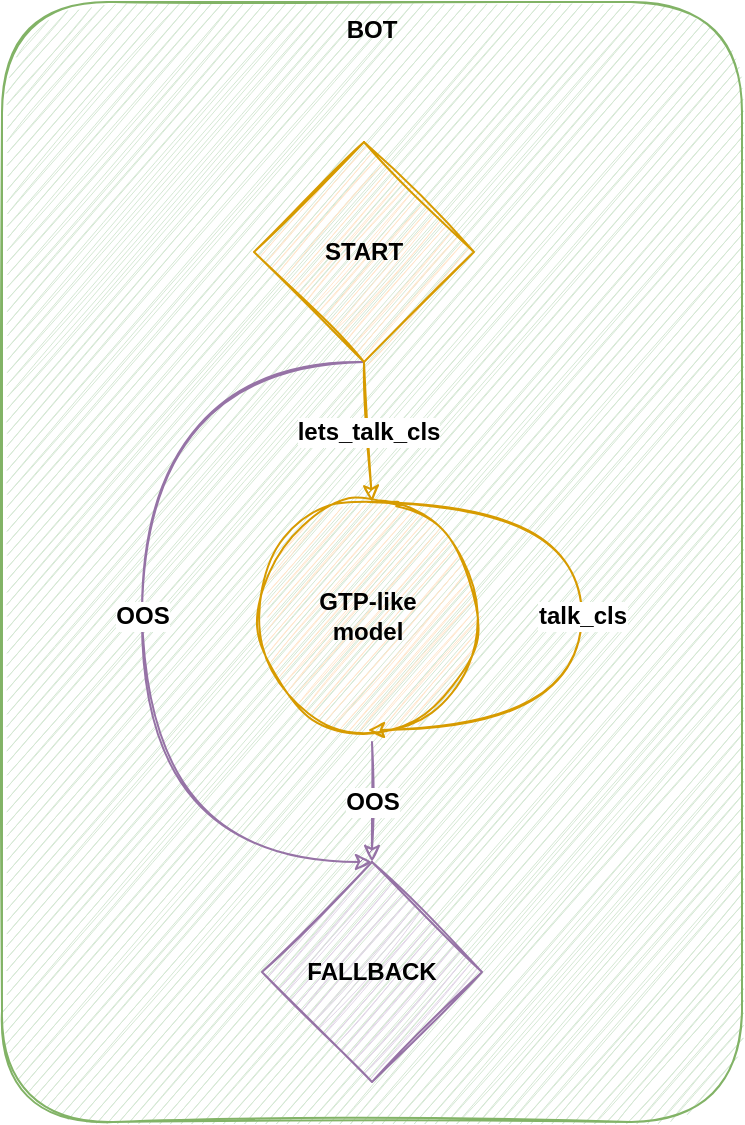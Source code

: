 <mxfile scale="20" border="0"><diagram id="rbImLL0oNeTYmnzgyJK0" name="Page-1"><mxGraphModel dx="563" dy="1654" grid="1" gridSize="10" guides="1" tooltips="1" connect="1" arrows="1" fold="1" page="1" pageScale="1" pageWidth="413" pageHeight="583" math="0" shadow="0"><root><mxCell id="0"/><mxCell id="1" parent="0"/><mxCell id="95" value="&lt;b&gt;BOT&lt;/b&gt;" style="rounded=1;whiteSpace=wrap;html=1;sketch=1;fontStyle=0;fillColor=#d5e8d4;strokeColor=#82b366;verticalAlign=top;" parent="1" vertex="1"><mxGeometry x="850" y="-960" width="370" height="560" as="geometry"/></mxCell><mxCell id="114" value="&lt;b style=&quot;font-family: &amp;#34;helvetica&amp;#34; ; font-size: 12px&quot;&gt;OOS&lt;/b&gt;" style="edgeStyle=orthogonalEdgeStyle;html=1;entryX=0.5;entryY=0;entryDx=0;entryDy=0;fillColor=#e1d5e7;strokeColor=#9673a6;sketch=1;curved=1;exitX=0.5;exitY=1;exitDx=0;exitDy=0;" parent="1" source="103" target="107" edge="1"><mxGeometry relative="1" as="geometry"><mxPoint x="860" y="-700" as="sourcePoint"/><Array as="points"><mxPoint x="920" y="-780"/><mxPoint x="920" y="-530"/></Array></mxGeometry></mxCell><mxCell id="99" value="&lt;b&gt;GTP-like&lt;br&gt;model&lt;br&gt;&lt;/b&gt;" style="ellipse;whiteSpace=wrap;html=1;aspect=fixed;fillColor=#ffe6cc;strokeColor=#d79b00;sketch=1;" parent="1" vertex="1"><mxGeometry x="976" y="-710" width="114" height="114" as="geometry"/></mxCell><mxCell id="112" value="&lt;b style=&quot;font-family: &amp;#34;helvetica&amp;#34; ; font-size: 12px&quot;&gt;lets_talk_cls&lt;/b&gt;" style="edgeStyle=none;html=1;exitX=0.5;exitY=1;exitDx=0;exitDy=0;fillColor=#ffe6cc;strokeColor=#d79b00;sketch=1;" parent="1" source="103" edge="1"><mxGeometry relative="1" as="geometry"><mxPoint x="1035" y="-710" as="targetPoint"/></mxGeometry></mxCell><mxCell id="103" value="&lt;b&gt;START&lt;/b&gt;" style="rhombus;whiteSpace=wrap;html=1;sketch=1;fillColor=#ffe6cc;strokeColor=#d79b00;" parent="1" vertex="1"><mxGeometry x="976" y="-890" width="110" height="110" as="geometry"/></mxCell><mxCell id="107" value="&lt;b&gt;FALLBACK&lt;/b&gt;" style="rhombus;whiteSpace=wrap;html=1;sketch=1;fillColor=#e1d5e7;strokeColor=#9673a6;" parent="1" vertex="1"><mxGeometry x="980" y="-530" width="110" height="110" as="geometry"/></mxCell><mxCell id="115" value="&lt;b style=&quot;color: rgb(0 , 0 , 0) ; font-style: normal ; letter-spacing: normal ; text-align: center ; text-indent: 0px ; text-transform: none ; word-spacing: 0px ; font-family: &amp;#34;helvetica&amp;#34; ; font-size: 12px&quot;&gt;talk_cls&lt;/b&gt;" style="edgeStyle=orthogonalEdgeStyle;html=1;entryX=0.5;entryY=1;entryDx=0;entryDy=0;fillColor=#ffe6cc;strokeColor=#d79b00;sketch=1;curved=1;exitX=0.5;exitY=0;exitDx=0;exitDy=0;" parent="1" source="99" target="99" edge="1"><mxGeometry relative="1" as="geometry"><mxPoint x="1180" y="-750" as="sourcePoint"/><Array as="points"><mxPoint x="1140" y="-710"/><mxPoint x="1140" y="-596"/></Array></mxGeometry></mxCell><mxCell id="119" value="&lt;b style=&quot;font-family: &amp;#34;helvetica&amp;#34; ; font-size: 12px&quot;&gt;OOS&lt;/b&gt;" style="edgeStyle=orthogonalEdgeStyle;html=1;entryX=0.5;entryY=0;entryDx=0;entryDy=0;fillColor=#e1d5e7;strokeColor=#9673a6;sketch=1;curved=1;" parent="1" target="107" edge="1"><mxGeometry relative="1" as="geometry"><mxPoint x="1035" y="-590" as="sourcePoint"/><mxPoint x="1035" y="-530" as="targetPoint"/><Array as="points"><mxPoint x="1035" y="-560"/><mxPoint x="1035" y="-560"/></Array></mxGeometry></mxCell></root></mxGraphModel></diagram></mxfile>